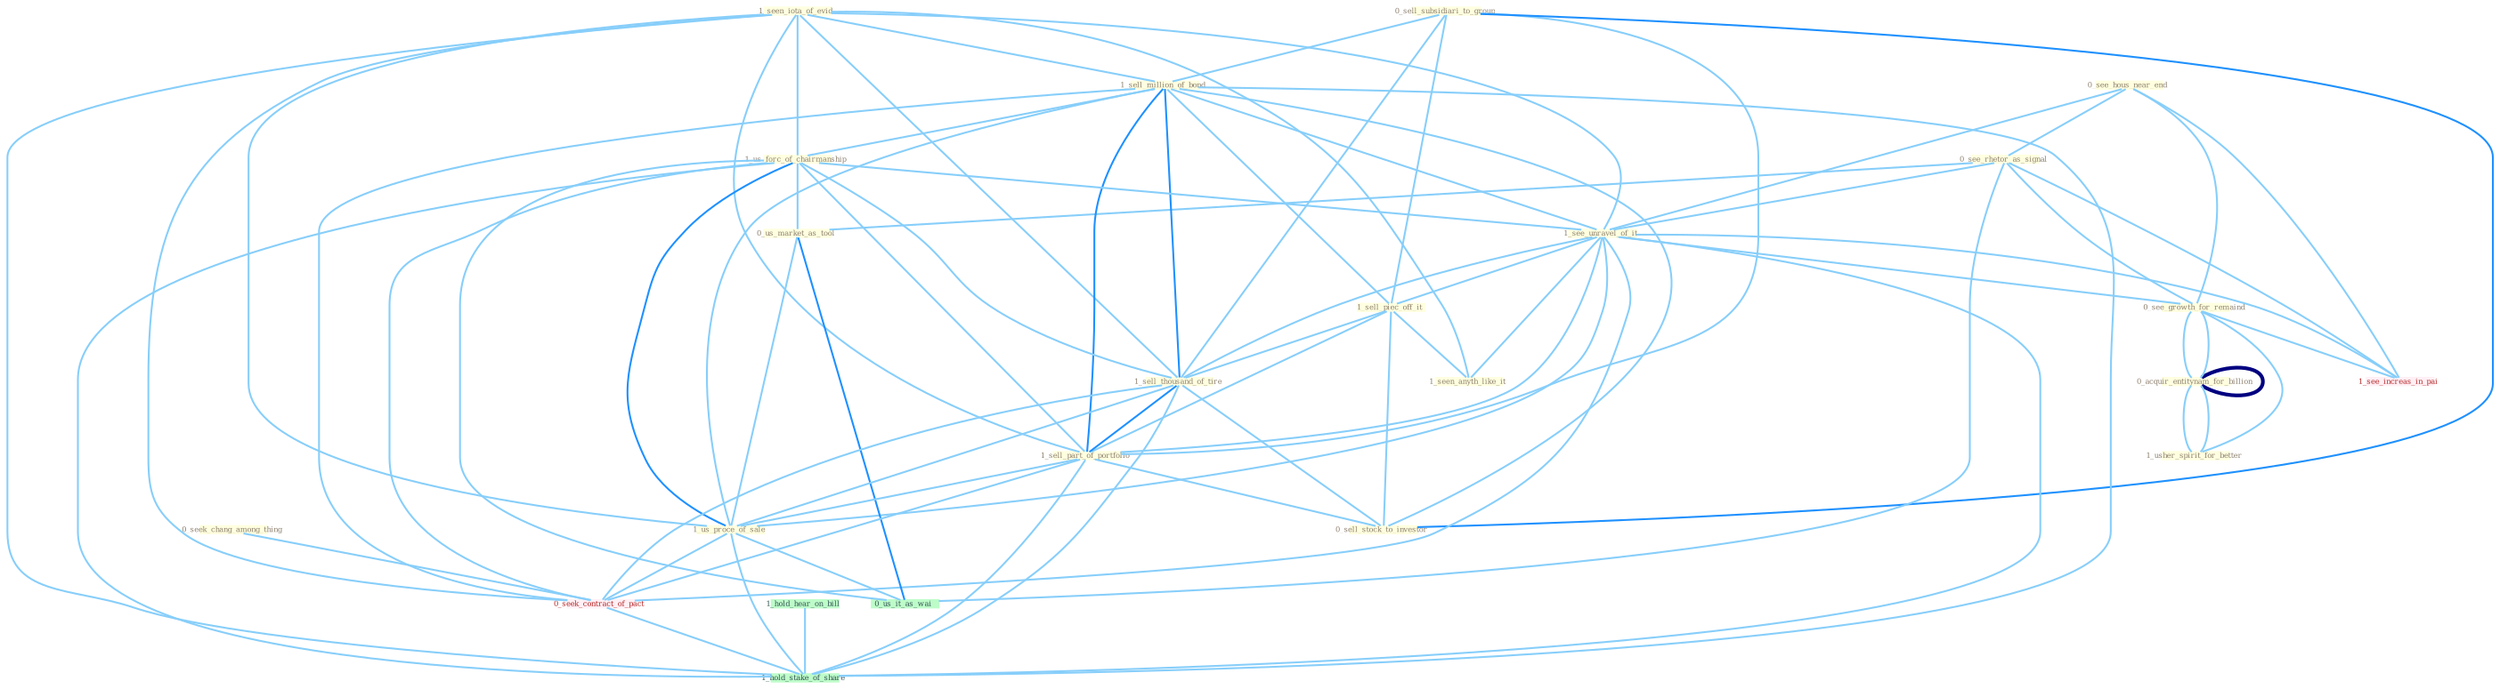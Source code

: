 Graph G{ 
    node
    [shape=polygon,style=filled,width=.5,height=.06,color="#BDFCC9",fixedsize=true,fontsize=4,
    fontcolor="#2f4f4f"];
    {node
    [color="#ffffe0", fontcolor="#8b7d6b"] "0_seek_chang_among_thing " "0_see_hous_near_end " "1_seen_iota_of_evid " "0_sell_subsidiari_to_group " "0_see_rhetor_as_signal " "1_sell_million_of_bond " "1_us_forc_of_chairmanship " "1_see_unravel_of_it " "0_acquir_entitynam_for_billion " "0_us_market_as_tool " "1_sell_piec_off_it " "1_sell_thousand_of_tire " "1_sell_part_of_portfolio " "1_seen_anyth_like_it " "0_see_growth_for_remaind " "1_us_proce_of_sale " "0_sell_stock_to_investor " "1_usher_spirit_for_better "}
{node [color="#fff0f5", fontcolor="#b22222"] "0_seek_contract_of_pact " "1_see_increas_in_pai "}
edge [color="#B0E2FF"];

	"0_seek_chang_among_thing " -- "0_seek_contract_of_pact " [w="1", color="#87cefa" ];
	"0_see_hous_near_end " -- "0_see_rhetor_as_signal " [w="1", color="#87cefa" ];
	"0_see_hous_near_end " -- "1_see_unravel_of_it " [w="1", color="#87cefa" ];
	"0_see_hous_near_end " -- "0_see_growth_for_remaind " [w="1", color="#87cefa" ];
	"0_see_hous_near_end " -- "1_see_increas_in_pai " [w="1", color="#87cefa" ];
	"1_seen_iota_of_evid " -- "1_sell_million_of_bond " [w="1", color="#87cefa" ];
	"1_seen_iota_of_evid " -- "1_us_forc_of_chairmanship " [w="1", color="#87cefa" ];
	"1_seen_iota_of_evid " -- "1_see_unravel_of_it " [w="1", color="#87cefa" ];
	"1_seen_iota_of_evid " -- "1_sell_thousand_of_tire " [w="1", color="#87cefa" ];
	"1_seen_iota_of_evid " -- "1_sell_part_of_portfolio " [w="1", color="#87cefa" ];
	"1_seen_iota_of_evid " -- "1_seen_anyth_like_it " [w="1", color="#87cefa" ];
	"1_seen_iota_of_evid " -- "1_us_proce_of_sale " [w="1", color="#87cefa" ];
	"1_seen_iota_of_evid " -- "0_seek_contract_of_pact " [w="1", color="#87cefa" ];
	"1_seen_iota_of_evid " -- "1_hold_stake_of_share " [w="1", color="#87cefa" ];
	"0_sell_subsidiari_to_group " -- "1_sell_million_of_bond " [w="1", color="#87cefa" ];
	"0_sell_subsidiari_to_group " -- "1_sell_piec_off_it " [w="1", color="#87cefa" ];
	"0_sell_subsidiari_to_group " -- "1_sell_thousand_of_tire " [w="1", color="#87cefa" ];
	"0_sell_subsidiari_to_group " -- "1_sell_part_of_portfolio " [w="1", color="#87cefa" ];
	"0_sell_subsidiari_to_group " -- "0_sell_stock_to_investor " [w="2", color="#1e90ff" , len=0.8];
	"0_see_rhetor_as_signal " -- "1_see_unravel_of_it " [w="1", color="#87cefa" ];
	"0_see_rhetor_as_signal " -- "0_us_market_as_tool " [w="1", color="#87cefa" ];
	"0_see_rhetor_as_signal " -- "0_see_growth_for_remaind " [w="1", color="#87cefa" ];
	"0_see_rhetor_as_signal " -- "0_us_it_as_wai " [w="1", color="#87cefa" ];
	"0_see_rhetor_as_signal " -- "1_see_increas_in_pai " [w="1", color="#87cefa" ];
	"1_sell_million_of_bond " -- "1_us_forc_of_chairmanship " [w="1", color="#87cefa" ];
	"1_sell_million_of_bond " -- "1_see_unravel_of_it " [w="1", color="#87cefa" ];
	"1_sell_million_of_bond " -- "1_sell_piec_off_it " [w="1", color="#87cefa" ];
	"1_sell_million_of_bond " -- "1_sell_thousand_of_tire " [w="2", color="#1e90ff" , len=0.8];
	"1_sell_million_of_bond " -- "1_sell_part_of_portfolio " [w="2", color="#1e90ff" , len=0.8];
	"1_sell_million_of_bond " -- "1_us_proce_of_sale " [w="1", color="#87cefa" ];
	"1_sell_million_of_bond " -- "0_sell_stock_to_investor " [w="1", color="#87cefa" ];
	"1_sell_million_of_bond " -- "0_seek_contract_of_pact " [w="1", color="#87cefa" ];
	"1_sell_million_of_bond " -- "1_hold_stake_of_share " [w="1", color="#87cefa" ];
	"1_us_forc_of_chairmanship " -- "1_see_unravel_of_it " [w="1", color="#87cefa" ];
	"1_us_forc_of_chairmanship " -- "0_us_market_as_tool " [w="1", color="#87cefa" ];
	"1_us_forc_of_chairmanship " -- "1_sell_thousand_of_tire " [w="1", color="#87cefa" ];
	"1_us_forc_of_chairmanship " -- "1_sell_part_of_portfolio " [w="1", color="#87cefa" ];
	"1_us_forc_of_chairmanship " -- "1_us_proce_of_sale " [w="2", color="#1e90ff" , len=0.8];
	"1_us_forc_of_chairmanship " -- "0_seek_contract_of_pact " [w="1", color="#87cefa" ];
	"1_us_forc_of_chairmanship " -- "0_us_it_as_wai " [w="1", color="#87cefa" ];
	"1_us_forc_of_chairmanship " -- "1_hold_stake_of_share " [w="1", color="#87cefa" ];
	"1_see_unravel_of_it " -- "1_sell_piec_off_it " [w="1", color="#87cefa" ];
	"1_see_unravel_of_it " -- "1_sell_thousand_of_tire " [w="1", color="#87cefa" ];
	"1_see_unravel_of_it " -- "1_sell_part_of_portfolio " [w="1", color="#87cefa" ];
	"1_see_unravel_of_it " -- "1_seen_anyth_like_it " [w="1", color="#87cefa" ];
	"1_see_unravel_of_it " -- "0_see_growth_for_remaind " [w="1", color="#87cefa" ];
	"1_see_unravel_of_it " -- "1_us_proce_of_sale " [w="1", color="#87cefa" ];
	"1_see_unravel_of_it " -- "0_seek_contract_of_pact " [w="1", color="#87cefa" ];
	"1_see_unravel_of_it " -- "1_see_increas_in_pai " [w="1", color="#87cefa" ];
	"1_see_unravel_of_it " -- "1_hold_stake_of_share " [w="1", color="#87cefa" ];
	"0_acquir_entitynam_for_billion " -- "0_see_growth_for_remaind " [w="1", color="#87cefa" ];
	"0_acquir_entitynam_for_billion " -- "1_usher_spirit_for_better " [w="1", color="#87cefa" ];
	"0_acquir_entitynam_for_billion " -- "0_acquir_entitynam_for_billion " [w="4", style=bold, color="#000080", len=0.4];
	"0_us_market_as_tool " -- "1_us_proce_of_sale " [w="1", color="#87cefa" ];
	"0_us_market_as_tool " -- "0_us_it_as_wai " [w="2", color="#1e90ff" , len=0.8];
	"1_sell_piec_off_it " -- "1_sell_thousand_of_tire " [w="1", color="#87cefa" ];
	"1_sell_piec_off_it " -- "1_sell_part_of_portfolio " [w="1", color="#87cefa" ];
	"1_sell_piec_off_it " -- "1_seen_anyth_like_it " [w="1", color="#87cefa" ];
	"1_sell_piec_off_it " -- "0_sell_stock_to_investor " [w="1", color="#87cefa" ];
	"1_sell_thousand_of_tire " -- "1_sell_part_of_portfolio " [w="2", color="#1e90ff" , len=0.8];
	"1_sell_thousand_of_tire " -- "1_us_proce_of_sale " [w="1", color="#87cefa" ];
	"1_sell_thousand_of_tire " -- "0_sell_stock_to_investor " [w="1", color="#87cefa" ];
	"1_sell_thousand_of_tire " -- "0_seek_contract_of_pact " [w="1", color="#87cefa" ];
	"1_sell_thousand_of_tire " -- "1_hold_stake_of_share " [w="1", color="#87cefa" ];
	"1_sell_part_of_portfolio " -- "1_us_proce_of_sale " [w="1", color="#87cefa" ];
	"1_sell_part_of_portfolio " -- "0_sell_stock_to_investor " [w="1", color="#87cefa" ];
	"1_sell_part_of_portfolio " -- "0_seek_contract_of_pact " [w="1", color="#87cefa" ];
	"1_sell_part_of_portfolio " -- "1_hold_stake_of_share " [w="1", color="#87cefa" ];
	"0_see_growth_for_remaind " -- "1_usher_spirit_for_better " [w="1", color="#87cefa" ];
	"0_see_growth_for_remaind " -- "0_acquir_entitynam_for_billion " [w="1", color="#87cefa" ];
	"0_see_growth_for_remaind " -- "1_see_increas_in_pai " [w="1", color="#87cefa" ];
	"1_us_proce_of_sale " -- "0_seek_contract_of_pact " [w="1", color="#87cefa" ];
	"1_us_proce_of_sale " -- "0_us_it_as_wai " [w="1", color="#87cefa" ];
	"1_us_proce_of_sale " -- "1_hold_stake_of_share " [w="1", color="#87cefa" ];
	"1_usher_spirit_for_better " -- "0_acquir_entitynam_for_billion " [w="1", color="#87cefa" ];
	"0_seek_contract_of_pact " -- "1_hold_stake_of_share " [w="1", color="#87cefa" ];
	"1_hold_hear_on_bill " -- "1_hold_stake_of_share " [w="1", color="#87cefa" ];
}